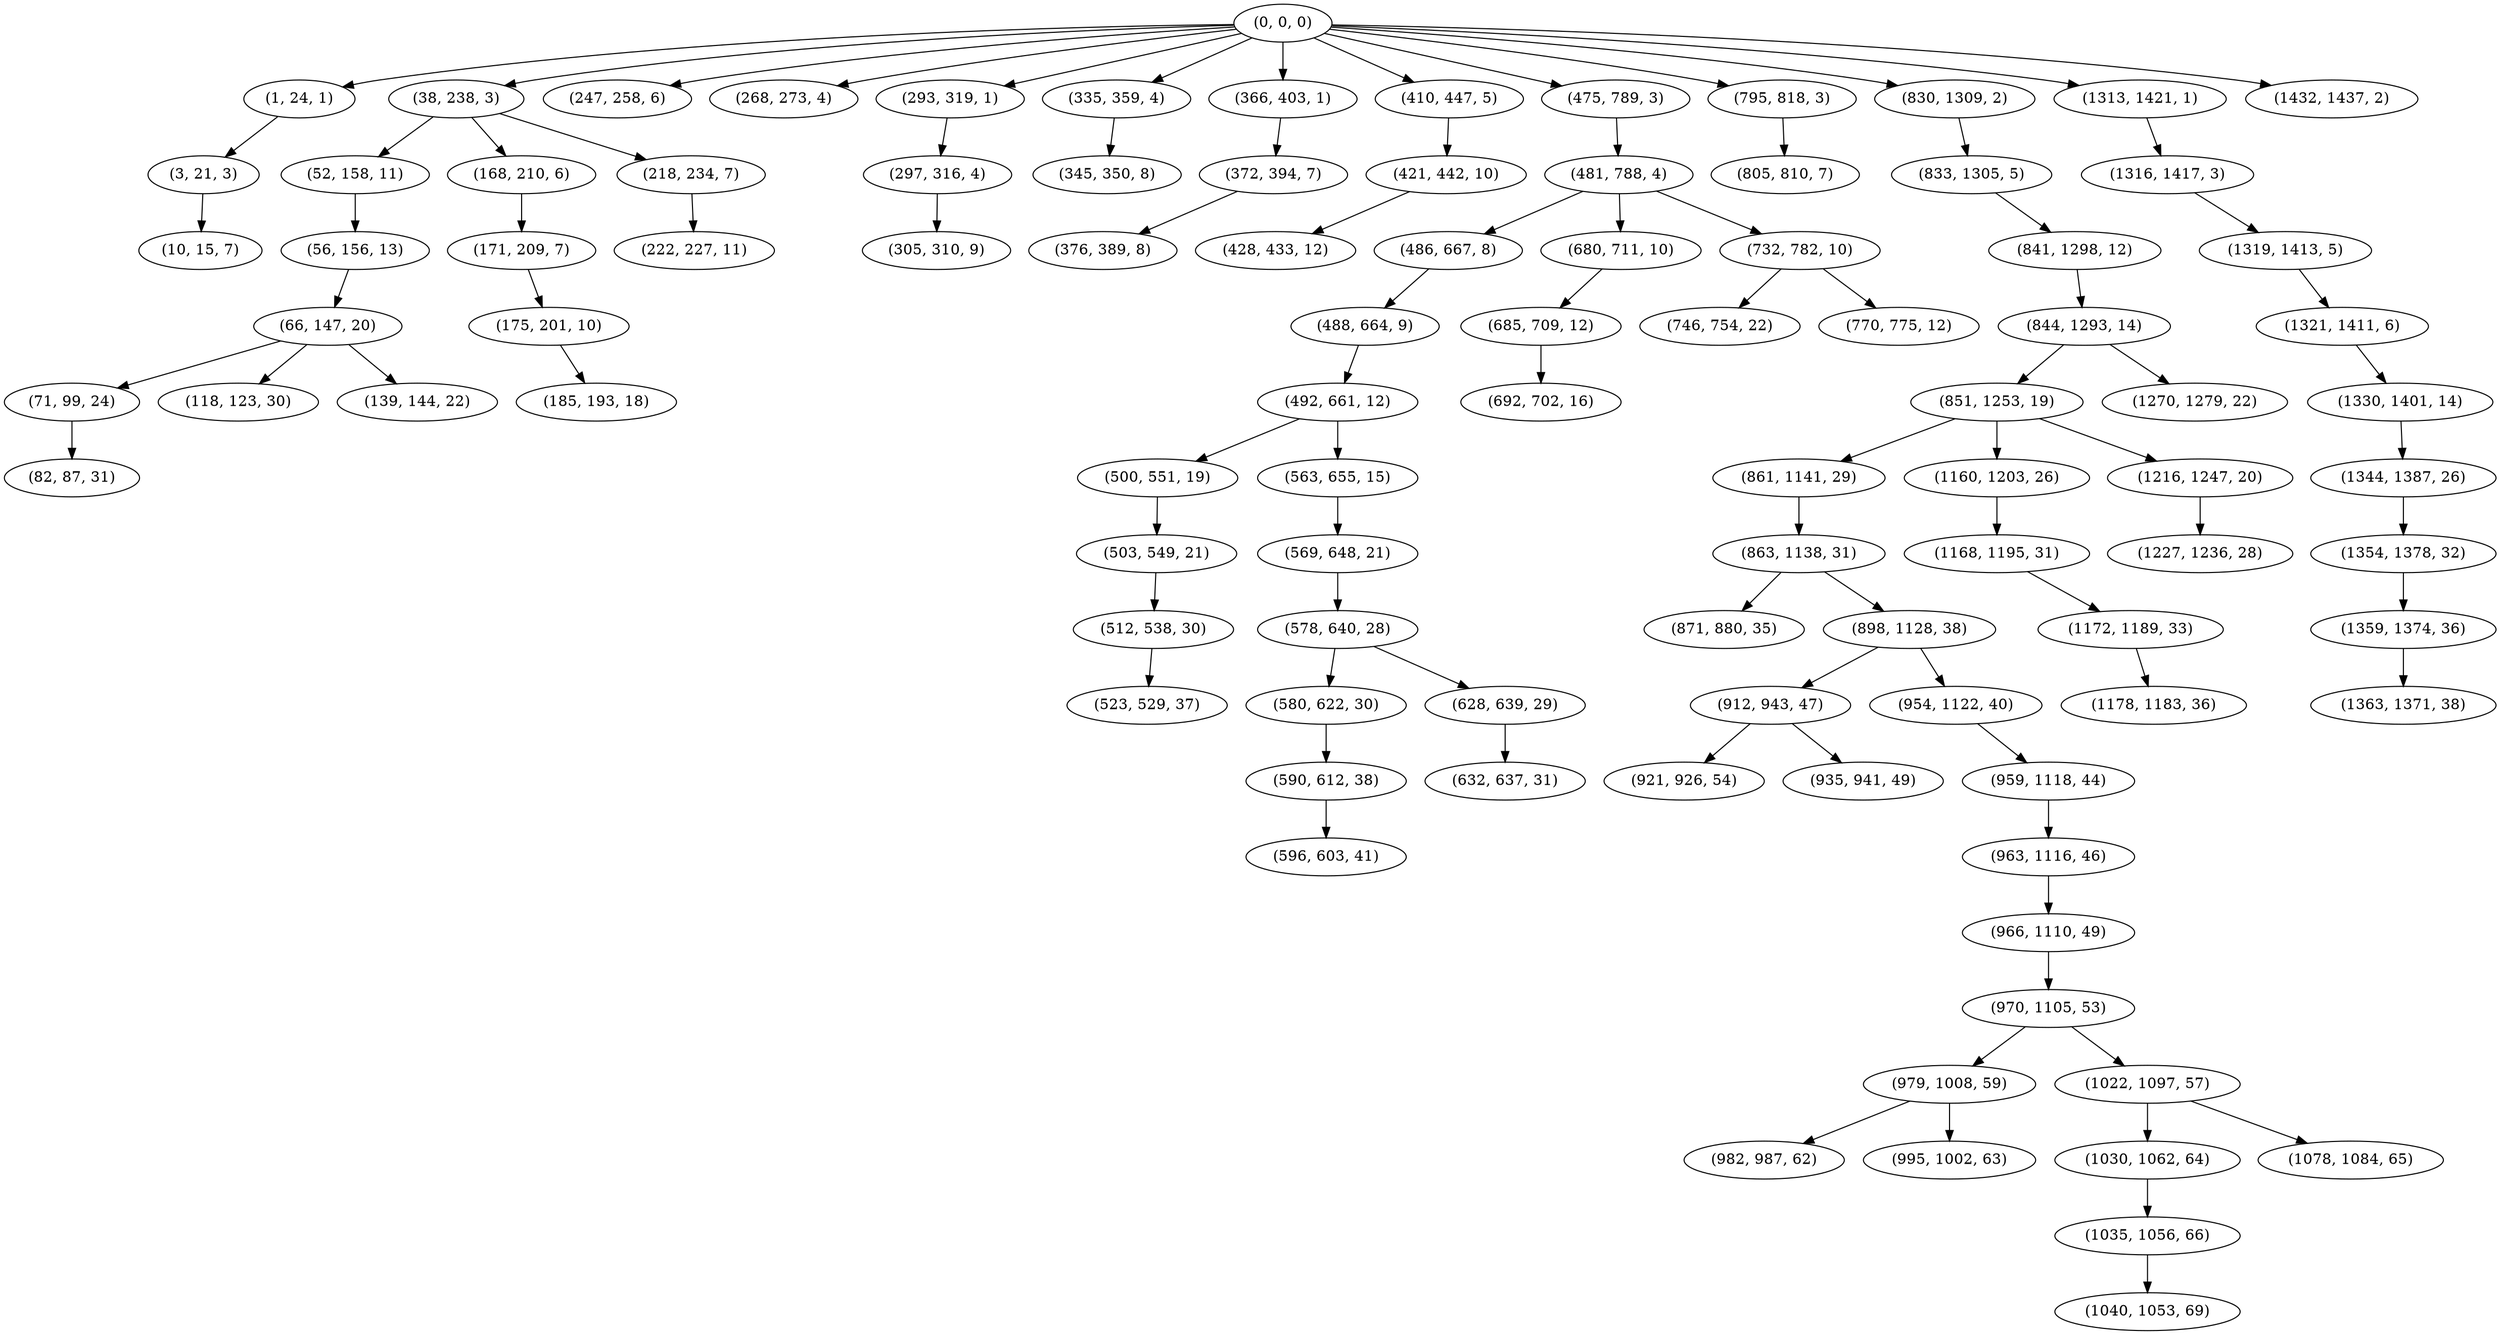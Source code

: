 digraph tree {
    "(0, 0, 0)";
    "(1, 24, 1)";
    "(3, 21, 3)";
    "(10, 15, 7)";
    "(38, 238, 3)";
    "(52, 158, 11)";
    "(56, 156, 13)";
    "(66, 147, 20)";
    "(71, 99, 24)";
    "(82, 87, 31)";
    "(118, 123, 30)";
    "(139, 144, 22)";
    "(168, 210, 6)";
    "(171, 209, 7)";
    "(175, 201, 10)";
    "(185, 193, 18)";
    "(218, 234, 7)";
    "(222, 227, 11)";
    "(247, 258, 6)";
    "(268, 273, 4)";
    "(293, 319, 1)";
    "(297, 316, 4)";
    "(305, 310, 9)";
    "(335, 359, 4)";
    "(345, 350, 8)";
    "(366, 403, 1)";
    "(372, 394, 7)";
    "(376, 389, 8)";
    "(410, 447, 5)";
    "(421, 442, 10)";
    "(428, 433, 12)";
    "(475, 789, 3)";
    "(481, 788, 4)";
    "(486, 667, 8)";
    "(488, 664, 9)";
    "(492, 661, 12)";
    "(500, 551, 19)";
    "(503, 549, 21)";
    "(512, 538, 30)";
    "(523, 529, 37)";
    "(563, 655, 15)";
    "(569, 648, 21)";
    "(578, 640, 28)";
    "(580, 622, 30)";
    "(590, 612, 38)";
    "(596, 603, 41)";
    "(628, 639, 29)";
    "(632, 637, 31)";
    "(680, 711, 10)";
    "(685, 709, 12)";
    "(692, 702, 16)";
    "(732, 782, 10)";
    "(746, 754, 22)";
    "(770, 775, 12)";
    "(795, 818, 3)";
    "(805, 810, 7)";
    "(830, 1309, 2)";
    "(833, 1305, 5)";
    "(841, 1298, 12)";
    "(844, 1293, 14)";
    "(851, 1253, 19)";
    "(861, 1141, 29)";
    "(863, 1138, 31)";
    "(871, 880, 35)";
    "(898, 1128, 38)";
    "(912, 943, 47)";
    "(921, 926, 54)";
    "(935, 941, 49)";
    "(954, 1122, 40)";
    "(959, 1118, 44)";
    "(963, 1116, 46)";
    "(966, 1110, 49)";
    "(970, 1105, 53)";
    "(979, 1008, 59)";
    "(982, 987, 62)";
    "(995, 1002, 63)";
    "(1022, 1097, 57)";
    "(1030, 1062, 64)";
    "(1035, 1056, 66)";
    "(1040, 1053, 69)";
    "(1078, 1084, 65)";
    "(1160, 1203, 26)";
    "(1168, 1195, 31)";
    "(1172, 1189, 33)";
    "(1178, 1183, 36)";
    "(1216, 1247, 20)";
    "(1227, 1236, 28)";
    "(1270, 1279, 22)";
    "(1313, 1421, 1)";
    "(1316, 1417, 3)";
    "(1319, 1413, 5)";
    "(1321, 1411, 6)";
    "(1330, 1401, 14)";
    "(1344, 1387, 26)";
    "(1354, 1378, 32)";
    "(1359, 1374, 36)";
    "(1363, 1371, 38)";
    "(1432, 1437, 2)";
    "(0, 0, 0)" -> "(1, 24, 1)";
    "(0, 0, 0)" -> "(38, 238, 3)";
    "(0, 0, 0)" -> "(247, 258, 6)";
    "(0, 0, 0)" -> "(268, 273, 4)";
    "(0, 0, 0)" -> "(293, 319, 1)";
    "(0, 0, 0)" -> "(335, 359, 4)";
    "(0, 0, 0)" -> "(366, 403, 1)";
    "(0, 0, 0)" -> "(410, 447, 5)";
    "(0, 0, 0)" -> "(475, 789, 3)";
    "(0, 0, 0)" -> "(795, 818, 3)";
    "(0, 0, 0)" -> "(830, 1309, 2)";
    "(0, 0, 0)" -> "(1313, 1421, 1)";
    "(0, 0, 0)" -> "(1432, 1437, 2)";
    "(1, 24, 1)" -> "(3, 21, 3)";
    "(3, 21, 3)" -> "(10, 15, 7)";
    "(38, 238, 3)" -> "(52, 158, 11)";
    "(38, 238, 3)" -> "(168, 210, 6)";
    "(38, 238, 3)" -> "(218, 234, 7)";
    "(52, 158, 11)" -> "(56, 156, 13)";
    "(56, 156, 13)" -> "(66, 147, 20)";
    "(66, 147, 20)" -> "(71, 99, 24)";
    "(66, 147, 20)" -> "(118, 123, 30)";
    "(66, 147, 20)" -> "(139, 144, 22)";
    "(71, 99, 24)" -> "(82, 87, 31)";
    "(168, 210, 6)" -> "(171, 209, 7)";
    "(171, 209, 7)" -> "(175, 201, 10)";
    "(175, 201, 10)" -> "(185, 193, 18)";
    "(218, 234, 7)" -> "(222, 227, 11)";
    "(293, 319, 1)" -> "(297, 316, 4)";
    "(297, 316, 4)" -> "(305, 310, 9)";
    "(335, 359, 4)" -> "(345, 350, 8)";
    "(366, 403, 1)" -> "(372, 394, 7)";
    "(372, 394, 7)" -> "(376, 389, 8)";
    "(410, 447, 5)" -> "(421, 442, 10)";
    "(421, 442, 10)" -> "(428, 433, 12)";
    "(475, 789, 3)" -> "(481, 788, 4)";
    "(481, 788, 4)" -> "(486, 667, 8)";
    "(481, 788, 4)" -> "(680, 711, 10)";
    "(481, 788, 4)" -> "(732, 782, 10)";
    "(486, 667, 8)" -> "(488, 664, 9)";
    "(488, 664, 9)" -> "(492, 661, 12)";
    "(492, 661, 12)" -> "(500, 551, 19)";
    "(492, 661, 12)" -> "(563, 655, 15)";
    "(500, 551, 19)" -> "(503, 549, 21)";
    "(503, 549, 21)" -> "(512, 538, 30)";
    "(512, 538, 30)" -> "(523, 529, 37)";
    "(563, 655, 15)" -> "(569, 648, 21)";
    "(569, 648, 21)" -> "(578, 640, 28)";
    "(578, 640, 28)" -> "(580, 622, 30)";
    "(578, 640, 28)" -> "(628, 639, 29)";
    "(580, 622, 30)" -> "(590, 612, 38)";
    "(590, 612, 38)" -> "(596, 603, 41)";
    "(628, 639, 29)" -> "(632, 637, 31)";
    "(680, 711, 10)" -> "(685, 709, 12)";
    "(685, 709, 12)" -> "(692, 702, 16)";
    "(732, 782, 10)" -> "(746, 754, 22)";
    "(732, 782, 10)" -> "(770, 775, 12)";
    "(795, 818, 3)" -> "(805, 810, 7)";
    "(830, 1309, 2)" -> "(833, 1305, 5)";
    "(833, 1305, 5)" -> "(841, 1298, 12)";
    "(841, 1298, 12)" -> "(844, 1293, 14)";
    "(844, 1293, 14)" -> "(851, 1253, 19)";
    "(844, 1293, 14)" -> "(1270, 1279, 22)";
    "(851, 1253, 19)" -> "(861, 1141, 29)";
    "(851, 1253, 19)" -> "(1160, 1203, 26)";
    "(851, 1253, 19)" -> "(1216, 1247, 20)";
    "(861, 1141, 29)" -> "(863, 1138, 31)";
    "(863, 1138, 31)" -> "(871, 880, 35)";
    "(863, 1138, 31)" -> "(898, 1128, 38)";
    "(898, 1128, 38)" -> "(912, 943, 47)";
    "(898, 1128, 38)" -> "(954, 1122, 40)";
    "(912, 943, 47)" -> "(921, 926, 54)";
    "(912, 943, 47)" -> "(935, 941, 49)";
    "(954, 1122, 40)" -> "(959, 1118, 44)";
    "(959, 1118, 44)" -> "(963, 1116, 46)";
    "(963, 1116, 46)" -> "(966, 1110, 49)";
    "(966, 1110, 49)" -> "(970, 1105, 53)";
    "(970, 1105, 53)" -> "(979, 1008, 59)";
    "(970, 1105, 53)" -> "(1022, 1097, 57)";
    "(979, 1008, 59)" -> "(982, 987, 62)";
    "(979, 1008, 59)" -> "(995, 1002, 63)";
    "(1022, 1097, 57)" -> "(1030, 1062, 64)";
    "(1022, 1097, 57)" -> "(1078, 1084, 65)";
    "(1030, 1062, 64)" -> "(1035, 1056, 66)";
    "(1035, 1056, 66)" -> "(1040, 1053, 69)";
    "(1160, 1203, 26)" -> "(1168, 1195, 31)";
    "(1168, 1195, 31)" -> "(1172, 1189, 33)";
    "(1172, 1189, 33)" -> "(1178, 1183, 36)";
    "(1216, 1247, 20)" -> "(1227, 1236, 28)";
    "(1313, 1421, 1)" -> "(1316, 1417, 3)";
    "(1316, 1417, 3)" -> "(1319, 1413, 5)";
    "(1319, 1413, 5)" -> "(1321, 1411, 6)";
    "(1321, 1411, 6)" -> "(1330, 1401, 14)";
    "(1330, 1401, 14)" -> "(1344, 1387, 26)";
    "(1344, 1387, 26)" -> "(1354, 1378, 32)";
    "(1354, 1378, 32)" -> "(1359, 1374, 36)";
    "(1359, 1374, 36)" -> "(1363, 1371, 38)";
}
